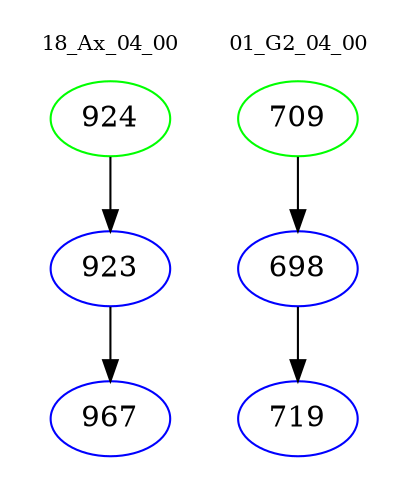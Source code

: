 digraph{
subgraph cluster_0 {
color = white
label = "18_Ax_04_00";
fontsize=10;
T0_924 [label="924", color="green"]
T0_924 -> T0_923 [color="black"]
T0_923 [label="923", color="blue"]
T0_923 -> T0_967 [color="black"]
T0_967 [label="967", color="blue"]
}
subgraph cluster_1 {
color = white
label = "01_G2_04_00";
fontsize=10;
T1_709 [label="709", color="green"]
T1_709 -> T1_698 [color="black"]
T1_698 [label="698", color="blue"]
T1_698 -> T1_719 [color="black"]
T1_719 [label="719", color="blue"]
}
}
